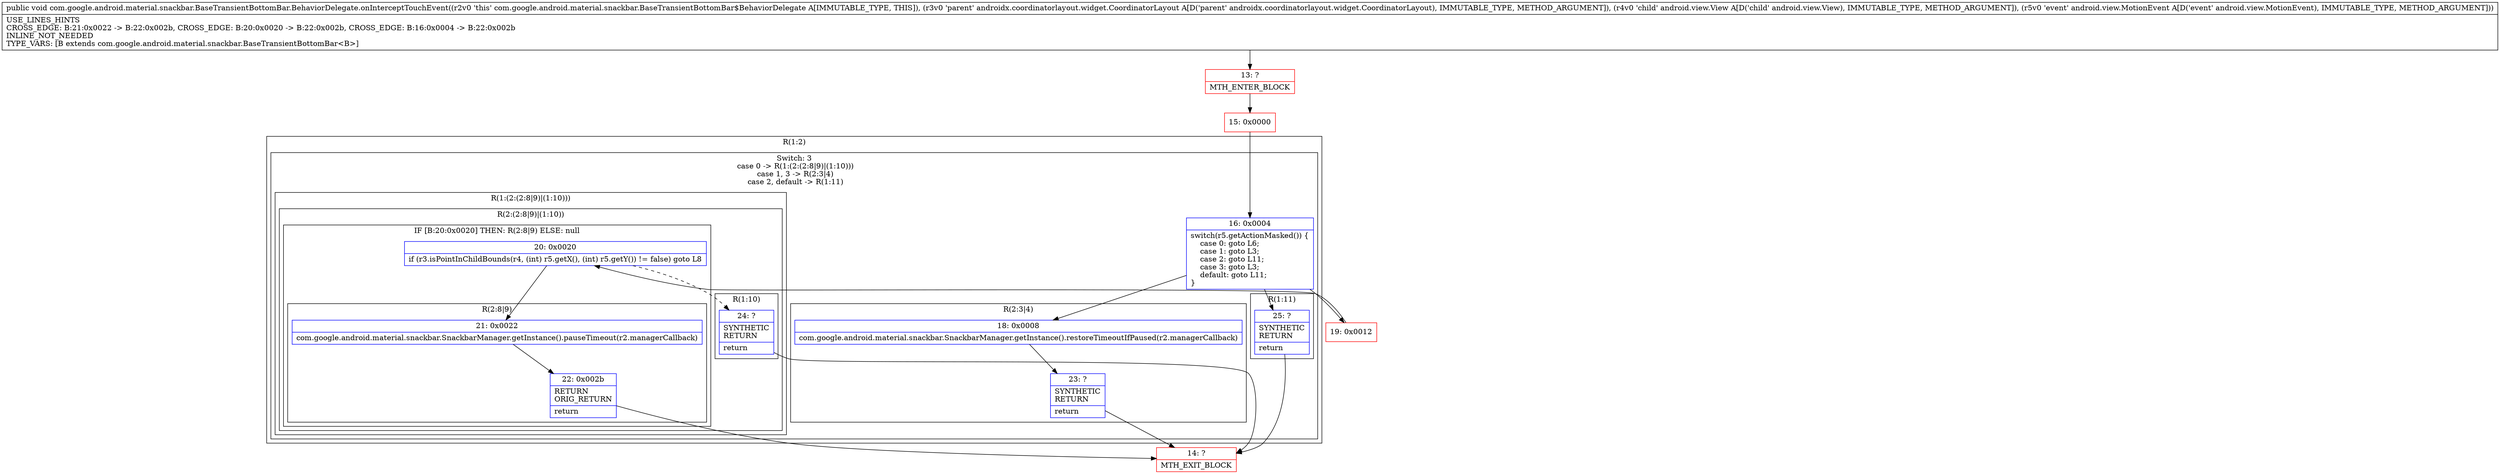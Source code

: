digraph "CFG forcom.google.android.material.snackbar.BaseTransientBottomBar.BehaviorDelegate.onInterceptTouchEvent(Landroidx\/coordinatorlayout\/widget\/CoordinatorLayout;Landroid\/view\/View;Landroid\/view\/MotionEvent;)V" {
subgraph cluster_Region_1595434769 {
label = "R(1:2)";
node [shape=record,color=blue];
subgraph cluster_SwitchRegion_1395294292 {
label = "Switch: 3
 case 0 -> R(1:(2:(2:8|9)|(1:10)))
 case 1, 3 -> R(2:3|4)
 case 2, default -> R(1:11)";
node [shape=record,color=blue];
Node_16 [shape=record,label="{16\:\ 0x0004|switch(r5.getActionMasked()) \{\l    case 0: goto L6;\l    case 1: goto L3;\l    case 2: goto L11;\l    case 3: goto L3;\l    default: goto L11;\l\}\l}"];
subgraph cluster_Region_1569172441 {
label = "R(1:(2:(2:8|9)|(1:10)))";
node [shape=record,color=blue];
subgraph cluster_Region_107672320 {
label = "R(2:(2:8|9)|(1:10))";
node [shape=record,color=blue];
subgraph cluster_IfRegion_450243635 {
label = "IF [B:20:0x0020] THEN: R(2:8|9) ELSE: null";
node [shape=record,color=blue];
Node_20 [shape=record,label="{20\:\ 0x0020|if (r3.isPointInChildBounds(r4, (int) r5.getX(), (int) r5.getY()) != false) goto L8\l}"];
subgraph cluster_Region_494479133 {
label = "R(2:8|9)";
node [shape=record,color=blue];
Node_21 [shape=record,label="{21\:\ 0x0022|com.google.android.material.snackbar.SnackbarManager.getInstance().pauseTimeout(r2.managerCallback)\l}"];
Node_22 [shape=record,label="{22\:\ 0x002b|RETURN\lORIG_RETURN\l|return\l}"];
}
}
subgraph cluster_Region_2109771272 {
label = "R(1:10)";
node [shape=record,color=blue];
Node_24 [shape=record,label="{24\:\ ?|SYNTHETIC\lRETURN\l|return\l}"];
}
}
}
subgraph cluster_Region_753111107 {
label = "R(2:3|4)";
node [shape=record,color=blue];
Node_18 [shape=record,label="{18\:\ 0x0008|com.google.android.material.snackbar.SnackbarManager.getInstance().restoreTimeoutIfPaused(r2.managerCallback)\l}"];
Node_23 [shape=record,label="{23\:\ ?|SYNTHETIC\lRETURN\l|return\l}"];
}
subgraph cluster_Region_134190680 {
label = "R(1:11)";
node [shape=record,color=blue];
Node_25 [shape=record,label="{25\:\ ?|SYNTHETIC\lRETURN\l|return\l}"];
}
}
}
Node_13 [shape=record,color=red,label="{13\:\ ?|MTH_ENTER_BLOCK\l}"];
Node_15 [shape=record,color=red,label="{15\:\ 0x0000}"];
Node_14 [shape=record,color=red,label="{14\:\ ?|MTH_EXIT_BLOCK\l}"];
Node_19 [shape=record,color=red,label="{19\:\ 0x0012}"];
MethodNode[shape=record,label="{public void com.google.android.material.snackbar.BaseTransientBottomBar.BehaviorDelegate.onInterceptTouchEvent((r2v0 'this' com.google.android.material.snackbar.BaseTransientBottomBar$BehaviorDelegate A[IMMUTABLE_TYPE, THIS]), (r3v0 'parent' androidx.coordinatorlayout.widget.CoordinatorLayout A[D('parent' androidx.coordinatorlayout.widget.CoordinatorLayout), IMMUTABLE_TYPE, METHOD_ARGUMENT]), (r4v0 'child' android.view.View A[D('child' android.view.View), IMMUTABLE_TYPE, METHOD_ARGUMENT]), (r5v0 'event' android.view.MotionEvent A[D('event' android.view.MotionEvent), IMMUTABLE_TYPE, METHOD_ARGUMENT]))  | USE_LINES_HINTS\lCROSS_EDGE: B:21:0x0022 \-\> B:22:0x002b, CROSS_EDGE: B:20:0x0020 \-\> B:22:0x002b, CROSS_EDGE: B:16:0x0004 \-\> B:22:0x002b\lINLINE_NOT_NEEDED\lTYPE_VARS: [B extends com.google.android.material.snackbar.BaseTransientBottomBar\<B\>]\l}"];
MethodNode -> Node_13;Node_16 -> Node_18;
Node_16 -> Node_19;
Node_16 -> Node_25;
Node_20 -> Node_21;
Node_20 -> Node_24[style=dashed];
Node_21 -> Node_22;
Node_22 -> Node_14;
Node_24 -> Node_14;
Node_18 -> Node_23;
Node_23 -> Node_14;
Node_25 -> Node_14;
Node_13 -> Node_15;
Node_15 -> Node_16;
Node_19 -> Node_20;
}

